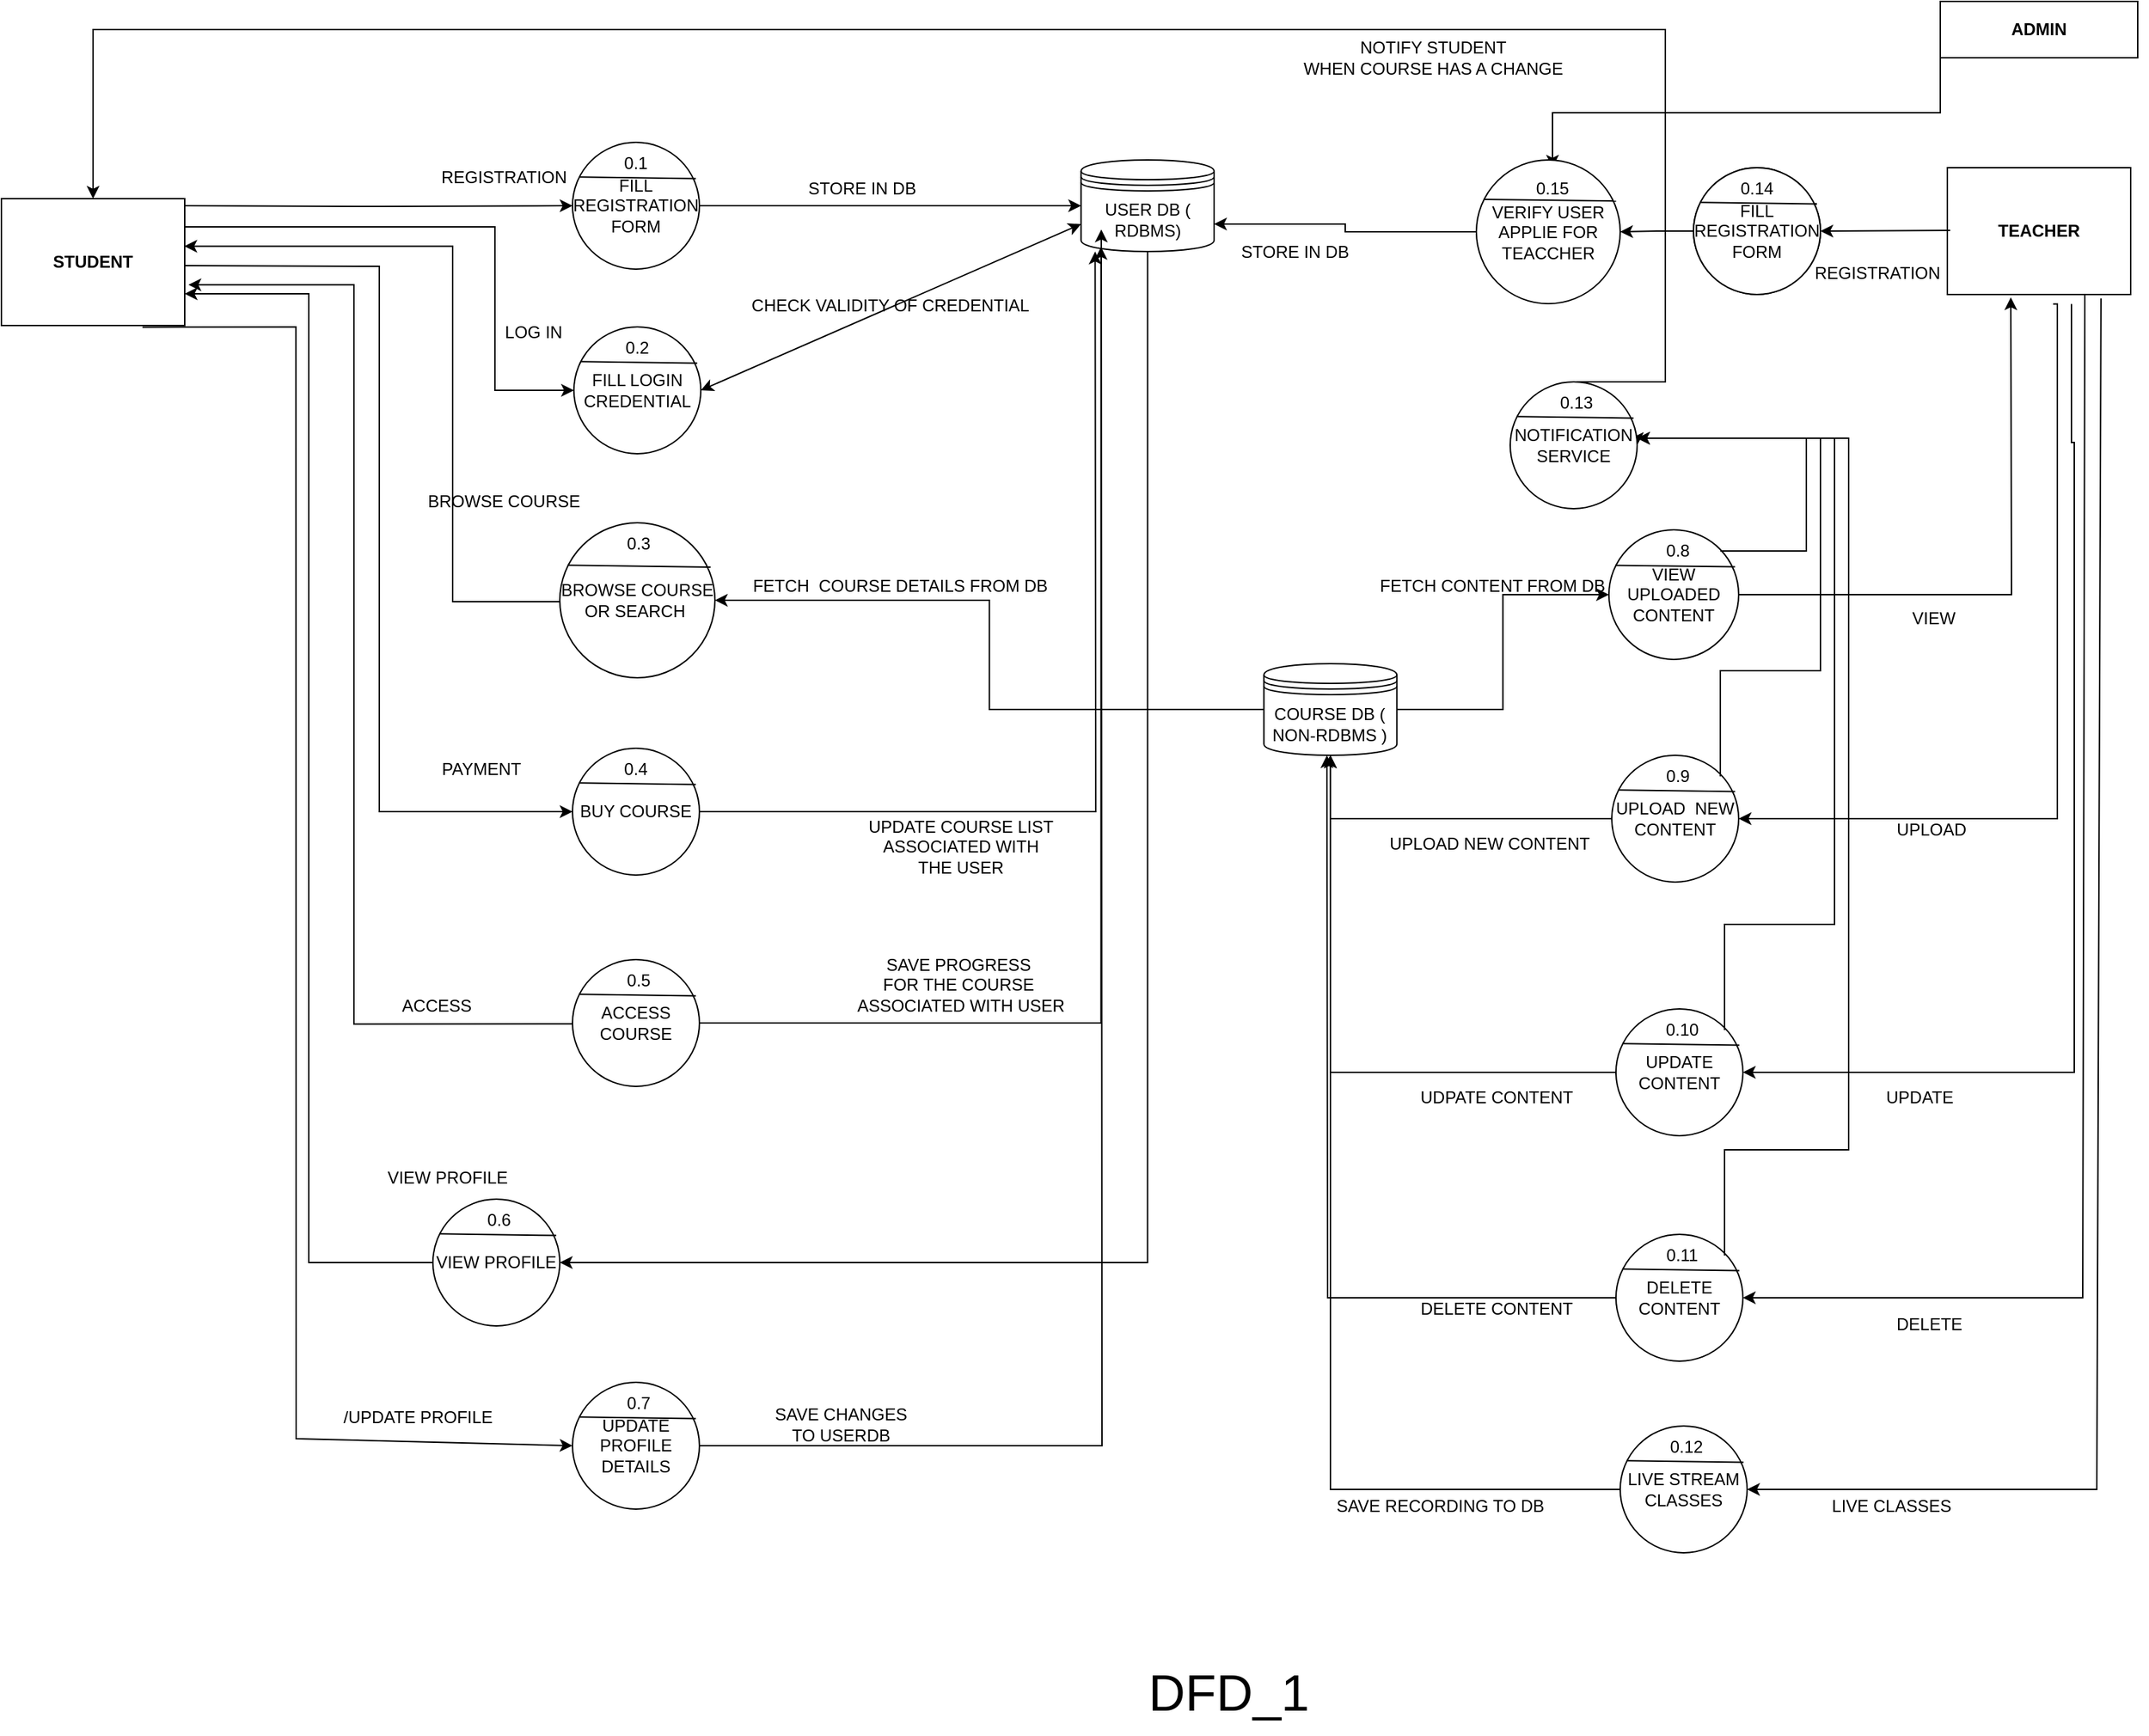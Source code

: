 <mxfile version="22.0.8" type="device">
  <diagram name="Page-1" id="kX2ij5QodVAJBufudZ0M">
    <mxGraphModel dx="2863" dy="637" grid="1" gridSize="10" guides="1" tooltips="1" connect="1" arrows="1" fold="1" page="1" pageScale="1" pageWidth="850" pageHeight="1100" math="0" shadow="0">
      <root>
        <mxCell id="0" />
        <mxCell id="1" parent="0" />
        <mxCell id="DTLKnMH4hchgX7WC-vSb-1" value="FILL REGISTRATION FORM" style="ellipse;whiteSpace=wrap;html=1;aspect=fixed;" parent="1" vertex="1">
          <mxGeometry x="450" y="158" width="90" height="90" as="geometry" />
        </mxCell>
        <mxCell id="DTLKnMH4hchgX7WC-vSb-2" value="" style="endArrow=none;html=1;rounded=0;exitX=0.051;exitY=0.274;exitDx=0;exitDy=0;exitPerimeter=0;entryX=0.972;entryY=0.286;entryDx=0;entryDy=0;entryPerimeter=0;" parent="1" source="DTLKnMH4hchgX7WC-vSb-1" target="DTLKnMH4hchgX7WC-vSb-1" edge="1">
          <mxGeometry width="50" height="50" relative="1" as="geometry">
            <mxPoint x="455" y="188" as="sourcePoint" />
            <mxPoint x="535" y="188" as="targetPoint" />
          </mxGeometry>
        </mxCell>
        <mxCell id="DTLKnMH4hchgX7WC-vSb-3" value="0.14" style="text;html=1;strokeColor=none;fillColor=none;align=center;verticalAlign=middle;whiteSpace=wrap;rounded=0;" parent="1" vertex="1">
          <mxGeometry x="465" y="158" width="60" height="30" as="geometry" />
        </mxCell>
        <mxCell id="DTLKnMH4hchgX7WC-vSb-49" style="edgeStyle=orthogonalEdgeStyle;rounded=0;orthogonalLoop=1;jettySize=auto;html=1;exitX=1;exitY=0.5;exitDx=0;exitDy=0;entryX=0;entryY=0.5;entryDx=0;entryDy=0;" parent="1" source="DTLKnMH4hchgX7WC-vSb-50" target="DTLKnMH4hchgX7WC-vSb-68" edge="1">
          <mxGeometry relative="1" as="geometry">
            <mxPoint x="-180" y="185.385" as="targetPoint" />
          </mxGeometry>
        </mxCell>
        <mxCell id="DTLKnMH4hchgX7WC-vSb-50" value="FILL REGISTRATION FORM" style="ellipse;whiteSpace=wrap;html=1;aspect=fixed;" parent="1" vertex="1">
          <mxGeometry x="-345" y="140" width="90" height="90" as="geometry" />
        </mxCell>
        <mxCell id="DTLKnMH4hchgX7WC-vSb-51" value="" style="endArrow=none;html=1;rounded=0;exitX=0.051;exitY=0.274;exitDx=0;exitDy=0;exitPerimeter=0;entryX=0.972;entryY=0.286;entryDx=0;entryDy=0;entryPerimeter=0;" parent="1" source="DTLKnMH4hchgX7WC-vSb-50" target="DTLKnMH4hchgX7WC-vSb-50" edge="1">
          <mxGeometry width="50" height="50" relative="1" as="geometry">
            <mxPoint x="-340" y="170" as="sourcePoint" />
            <mxPoint x="-260" y="170" as="targetPoint" />
          </mxGeometry>
        </mxCell>
        <mxCell id="DTLKnMH4hchgX7WC-vSb-52" value="0.1" style="text;html=1;strokeColor=none;fillColor=none;align=center;verticalAlign=middle;whiteSpace=wrap;rounded=0;" parent="1" vertex="1">
          <mxGeometry x="-330" y="140" width="60" height="30" as="geometry" />
        </mxCell>
        <mxCell id="DTLKnMH4hchgX7WC-vSb-53" value="FILL LOGIN CREDENTIAL" style="ellipse;whiteSpace=wrap;html=1;aspect=fixed;" parent="1" vertex="1">
          <mxGeometry x="-344" y="271" width="90" height="90" as="geometry" />
        </mxCell>
        <mxCell id="DTLKnMH4hchgX7WC-vSb-54" value="" style="endArrow=none;html=1;rounded=0;exitX=0.051;exitY=0.274;exitDx=0;exitDy=0;exitPerimeter=0;entryX=0.972;entryY=0.286;entryDx=0;entryDy=0;entryPerimeter=0;" parent="1" source="DTLKnMH4hchgX7WC-vSb-53" target="DTLKnMH4hchgX7WC-vSb-53" edge="1">
          <mxGeometry width="50" height="50" relative="1" as="geometry">
            <mxPoint x="-339" y="301" as="sourcePoint" />
            <mxPoint x="-259" y="301" as="targetPoint" />
          </mxGeometry>
        </mxCell>
        <mxCell id="DTLKnMH4hchgX7WC-vSb-55" value="0.2" style="text;html=1;strokeColor=none;fillColor=none;align=center;verticalAlign=middle;whiteSpace=wrap;rounded=0;" parent="1" vertex="1">
          <mxGeometry x="-329" y="271" width="60" height="30" as="geometry" />
        </mxCell>
        <mxCell id="DTLKnMH4hchgX7WC-vSb-56" style="edgeStyle=orthogonalEdgeStyle;rounded=0;orthogonalLoop=1;jettySize=auto;html=1;exitX=0;exitY=0.5;exitDx=0;exitDy=0;entryX=0.998;entryY=0.669;entryDx=0;entryDy=0;entryPerimeter=0;" parent="1" edge="1">
          <mxGeometry relative="1" as="geometry">
            <mxPoint x="-620.26" y="213.73" as="targetPoint" />
            <mxPoint x="-274.0" y="465" as="sourcePoint" />
            <Array as="points">
              <mxPoint x="-430" y="466" />
              <mxPoint x="-430" y="214" />
            </Array>
          </mxGeometry>
        </mxCell>
        <mxCell id="DTLKnMH4hchgX7WC-vSb-57" value="BROWSE COURSE OR SEARCH&amp;nbsp;" style="ellipse;whiteSpace=wrap;html=1;aspect=fixed;" parent="1" vertex="1">
          <mxGeometry x="-354" y="410" width="110" height="110" as="geometry" />
        </mxCell>
        <mxCell id="DTLKnMH4hchgX7WC-vSb-58" value="" style="endArrow=none;html=1;rounded=0;exitX=0.051;exitY=0.274;exitDx=0;exitDy=0;exitPerimeter=0;entryX=0.972;entryY=0.286;entryDx=0;entryDy=0;entryPerimeter=0;" parent="1" source="DTLKnMH4hchgX7WC-vSb-57" target="DTLKnMH4hchgX7WC-vSb-57" edge="1">
          <mxGeometry width="50" height="50" relative="1" as="geometry">
            <mxPoint x="-339" y="440" as="sourcePoint" />
            <mxPoint x="-259" y="440" as="targetPoint" />
          </mxGeometry>
        </mxCell>
        <mxCell id="DTLKnMH4hchgX7WC-vSb-59" value="0.3" style="text;html=1;strokeColor=none;fillColor=none;align=center;verticalAlign=middle;whiteSpace=wrap;rounded=0;" parent="1" vertex="1">
          <mxGeometry x="-328" y="410" width="60" height="30" as="geometry" />
        </mxCell>
        <mxCell id="DTLKnMH4hchgX7WC-vSb-60" value="BUY COURSE" style="ellipse;whiteSpace=wrap;html=1;aspect=fixed;" parent="1" vertex="1">
          <mxGeometry x="-345" y="570" width="90" height="90" as="geometry" />
        </mxCell>
        <mxCell id="DTLKnMH4hchgX7WC-vSb-61" value="" style="endArrow=none;html=1;rounded=0;exitX=0.051;exitY=0.274;exitDx=0;exitDy=0;exitPerimeter=0;entryX=0.972;entryY=0.286;entryDx=0;entryDy=0;entryPerimeter=0;" parent="1" source="DTLKnMH4hchgX7WC-vSb-60" target="DTLKnMH4hchgX7WC-vSb-60" edge="1">
          <mxGeometry width="50" height="50" relative="1" as="geometry">
            <mxPoint x="-328" y="541" as="sourcePoint" />
            <mxPoint x="-248" y="541" as="targetPoint" />
          </mxGeometry>
        </mxCell>
        <mxCell id="DTLKnMH4hchgX7WC-vSb-62" value="0.4" style="text;html=1;strokeColor=none;fillColor=none;align=center;verticalAlign=middle;whiteSpace=wrap;rounded=0;" parent="1" vertex="1">
          <mxGeometry x="-330" y="570" width="60" height="30" as="geometry" />
        </mxCell>
        <mxCell id="DTLKnMH4hchgX7WC-vSb-63" style="edgeStyle=orthogonalEdgeStyle;rounded=0;orthogonalLoop=1;jettySize=auto;html=1;exitX=1;exitY=0.5;exitDx=0;exitDy=0;entryX=0;entryY=0.5;entryDx=0;entryDy=0;" parent="1" target="DTLKnMH4hchgX7WC-vSb-50" edge="1">
          <mxGeometry relative="1" as="geometry">
            <mxPoint x="-620" y="185" as="sourcePoint" />
          </mxGeometry>
        </mxCell>
        <mxCell id="DTLKnMH4hchgX7WC-vSb-64" style="edgeStyle=orthogonalEdgeStyle;rounded=0;orthogonalLoop=1;jettySize=auto;html=1;exitX=1;exitY=0.75;exitDx=0;exitDy=0;entryX=0;entryY=0.5;entryDx=0;entryDy=0;" parent="1" target="DTLKnMH4hchgX7WC-vSb-53" edge="1">
          <mxGeometry relative="1" as="geometry">
            <mxPoint x="-620" y="227.5" as="sourcePoint" />
            <Array as="points">
              <mxPoint x="-620" y="200" />
              <mxPoint x="-400" y="200" />
              <mxPoint x="-400" y="316" />
            </Array>
          </mxGeometry>
        </mxCell>
        <mxCell id="DTLKnMH4hchgX7WC-vSb-65" style="edgeStyle=orthogonalEdgeStyle;rounded=0;orthogonalLoop=1;jettySize=auto;html=1;exitX=1;exitY=0.75;exitDx=0;exitDy=0;entryX=0;entryY=0.5;entryDx=0;entryDy=0;" parent="1" target="DTLKnMH4hchgX7WC-vSb-60" edge="1">
          <mxGeometry relative="1" as="geometry">
            <mxPoint x="-500" y="631" as="targetPoint" />
            <mxPoint x="-620" y="227.5" as="sourcePoint" />
          </mxGeometry>
        </mxCell>
        <mxCell id="DTLKnMH4hchgX7WC-vSb-66" style="edgeStyle=orthogonalEdgeStyle;rounded=0;orthogonalLoop=1;jettySize=auto;html=1;exitX=1;exitY=1;exitDx=0;exitDy=0;" parent="1" edge="1">
          <mxGeometry relative="1" as="geometry">
            <mxPoint x="-620" y="270.333" as="targetPoint" />
            <mxPoint x="-620" y="270" as="sourcePoint" />
          </mxGeometry>
        </mxCell>
        <mxCell id="DTLKnMH4hchgX7WC-vSb-67" style="edgeStyle=orthogonalEdgeStyle;rounded=0;orthogonalLoop=1;jettySize=auto;html=1;exitX=0.5;exitY=1;exitDx=0;exitDy=0;entryX=1;entryY=0.5;entryDx=0;entryDy=0;" parent="1" source="DTLKnMH4hchgX7WC-vSb-68" target="DTLKnMH4hchgX7WC-vSb-90" edge="1">
          <mxGeometry relative="1" as="geometry" />
        </mxCell>
        <mxCell id="DTLKnMH4hchgX7WC-vSb-68" value="USER DB ( RDBMS)" style="shape=datastore;whiteSpace=wrap;html=1;" parent="1" vertex="1">
          <mxGeometry x="15.66" y="152.5" width="94.34" height="65" as="geometry" />
        </mxCell>
        <mxCell id="DTLKnMH4hchgX7WC-vSb-69" value="STORE IN DB" style="text;html=1;align=center;verticalAlign=middle;resizable=0;points=[];autosize=1;strokeColor=none;fillColor=none;" parent="1" vertex="1">
          <mxGeometry x="-190" y="158" width="100" height="30" as="geometry" />
        </mxCell>
        <mxCell id="DTLKnMH4hchgX7WC-vSb-70" value="" style="endArrow=classic;startArrow=classic;html=1;rounded=0;entryX=0;entryY=0.7;entryDx=0;entryDy=0;exitX=1;exitY=0.5;exitDx=0;exitDy=0;" parent="1" source="DTLKnMH4hchgX7WC-vSb-53" target="DTLKnMH4hchgX7WC-vSb-68" edge="1">
          <mxGeometry width="50" height="50" relative="1" as="geometry">
            <mxPoint x="-250" y="320" as="sourcePoint" />
            <mxPoint x="-200" y="270" as="targetPoint" />
          </mxGeometry>
        </mxCell>
        <mxCell id="DTLKnMH4hchgX7WC-vSb-71" value="CHECK VALIDITY OF CREDENTIAL" style="text;html=1;align=center;verticalAlign=middle;resizable=0;points=[];autosize=1;strokeColor=none;fillColor=none;" parent="1" vertex="1">
          <mxGeometry x="-230" y="241" width="220" height="30" as="geometry" />
        </mxCell>
        <mxCell id="DTLKnMH4hchgX7WC-vSb-72" value="REGISTRATION" style="text;html=1;align=center;verticalAlign=middle;resizable=0;points=[];autosize=1;strokeColor=none;fillColor=none;" parent="1" vertex="1">
          <mxGeometry x="-449" y="150" width="110" height="30" as="geometry" />
        </mxCell>
        <mxCell id="DTLKnMH4hchgX7WC-vSb-73" value="LOG IN" style="text;html=1;align=center;verticalAlign=middle;resizable=0;points=[];autosize=1;strokeColor=none;fillColor=none;" parent="1" vertex="1">
          <mxGeometry x="-403" y="260" width="60" height="30" as="geometry" />
        </mxCell>
        <mxCell id="DTLKnMH4hchgX7WC-vSb-74" style="edgeStyle=orthogonalEdgeStyle;rounded=0;orthogonalLoop=1;jettySize=auto;html=1;exitX=0;exitY=0.5;exitDx=0;exitDy=0;entryX=1;entryY=0.5;entryDx=0;entryDy=0;" parent="1" source="DTLKnMH4hchgX7WC-vSb-76" target="DTLKnMH4hchgX7WC-vSb-57" edge="1">
          <mxGeometry relative="1" as="geometry" />
        </mxCell>
        <mxCell id="DTLKnMH4hchgX7WC-vSb-75" style="edgeStyle=orthogonalEdgeStyle;rounded=0;orthogonalLoop=1;jettySize=auto;html=1;exitX=1;exitY=0.5;exitDx=0;exitDy=0;entryX=0;entryY=0.5;entryDx=0;entryDy=0;" parent="1" source="DTLKnMH4hchgX7WC-vSb-76" target="DTLKnMH4hchgX7WC-vSb-106" edge="1">
          <mxGeometry relative="1" as="geometry" />
        </mxCell>
        <mxCell id="DTLKnMH4hchgX7WC-vSb-76" value="COURSE DB ( NON-RDBMS )" style="shape=datastore;whiteSpace=wrap;html=1;" parent="1" vertex="1">
          <mxGeometry x="145.3" y="510" width="94.34" height="65" as="geometry" />
        </mxCell>
        <mxCell id="DTLKnMH4hchgX7WC-vSb-77" value="FETCH&amp;nbsp; COURSE DETAILS FROM DB" style="text;html=1;align=center;verticalAlign=middle;resizable=0;points=[];autosize=1;strokeColor=none;fillColor=none;" parent="1" vertex="1">
          <mxGeometry x="-228" y="440" width="230" height="30" as="geometry" />
        </mxCell>
        <mxCell id="DTLKnMH4hchgX7WC-vSb-78" value="BROWSE COURSE" style="text;html=1;align=center;verticalAlign=middle;resizable=0;points=[];autosize=1;strokeColor=none;fillColor=none;" parent="1" vertex="1">
          <mxGeometry x="-459" y="380" width="130" height="30" as="geometry" />
        </mxCell>
        <mxCell id="DTLKnMH4hchgX7WC-vSb-79" value="PAYMENT" style="text;html=1;align=center;verticalAlign=middle;resizable=0;points=[];autosize=1;strokeColor=none;fillColor=none;" parent="1" vertex="1">
          <mxGeometry x="-450" y="570" width="80" height="30" as="geometry" />
        </mxCell>
        <mxCell id="DTLKnMH4hchgX7WC-vSb-80" style="edgeStyle=orthogonalEdgeStyle;rounded=0;orthogonalLoop=1;jettySize=auto;html=1;exitX=1;exitY=0.5;exitDx=0;exitDy=0;entryX=0.15;entryY=0.95;entryDx=0;entryDy=0;entryPerimeter=0;" parent="1" source="DTLKnMH4hchgX7WC-vSb-60" edge="1">
          <mxGeometry relative="1" as="geometry">
            <mxPoint x="-264.17" y="678.25" as="sourcePoint" />
            <mxPoint x="25.641" y="217.5" as="targetPoint" />
          </mxGeometry>
        </mxCell>
        <mxCell id="DTLKnMH4hchgX7WC-vSb-81" value="UPDATE COURSE LIST &lt;br&gt;ASSOCIATED WITH &lt;br&gt;THE USER" style="text;html=1;align=center;verticalAlign=middle;resizable=0;points=[];autosize=1;strokeColor=none;fillColor=none;" parent="1" vertex="1">
          <mxGeometry x="-145" y="610" width="150" height="60" as="geometry" />
        </mxCell>
        <mxCell id="DTLKnMH4hchgX7WC-vSb-82" style="edgeStyle=orthogonalEdgeStyle;rounded=0;orthogonalLoop=1;jettySize=auto;html=1;exitX=0;exitY=0.5;exitDx=0;exitDy=0;entryX=0.998;entryY=0.826;entryDx=0;entryDy=0;entryPerimeter=0;" parent="1" edge="1">
          <mxGeometry relative="1" as="geometry">
            <mxPoint x="-617.33" y="241.09" as="targetPoint" />
            <mxPoint x="-342.07" y="765.67" as="sourcePoint" />
            <Array as="points">
              <mxPoint x="-500" y="766" />
              <mxPoint x="-500" y="241" />
            </Array>
          </mxGeometry>
        </mxCell>
        <mxCell id="DTLKnMH4hchgX7WC-vSb-83" value="ACCESS COURSE" style="ellipse;whiteSpace=wrap;html=1;aspect=fixed;" parent="1" vertex="1">
          <mxGeometry x="-345" y="720" width="90" height="90" as="geometry" />
        </mxCell>
        <mxCell id="DTLKnMH4hchgX7WC-vSb-84" value="" style="endArrow=none;html=1;rounded=0;exitX=0.051;exitY=0.274;exitDx=0;exitDy=0;exitPerimeter=0;entryX=0.972;entryY=0.286;entryDx=0;entryDy=0;entryPerimeter=0;" parent="1" source="DTLKnMH4hchgX7WC-vSb-83" target="DTLKnMH4hchgX7WC-vSb-83" edge="1">
          <mxGeometry width="50" height="50" relative="1" as="geometry">
            <mxPoint x="-328" y="691" as="sourcePoint" />
            <mxPoint x="-248" y="691" as="targetPoint" />
          </mxGeometry>
        </mxCell>
        <mxCell id="DTLKnMH4hchgX7WC-vSb-85" value="0.5" style="text;html=1;strokeColor=none;fillColor=none;align=center;verticalAlign=middle;whiteSpace=wrap;rounded=0;" parent="1" vertex="1">
          <mxGeometry x="-328" y="720" width="60" height="30" as="geometry" />
        </mxCell>
        <mxCell id="DTLKnMH4hchgX7WC-vSb-86" value="ACCESS&amp;nbsp;" style="text;html=1;align=center;verticalAlign=middle;resizable=0;points=[];autosize=1;strokeColor=none;fillColor=none;" parent="1" vertex="1">
          <mxGeometry x="-480" y="738" width="80" height="30" as="geometry" />
        </mxCell>
        <mxCell id="DTLKnMH4hchgX7WC-vSb-87" style="edgeStyle=orthogonalEdgeStyle;rounded=0;orthogonalLoop=1;jettySize=auto;html=1;exitX=1;exitY=0.5;exitDx=0;exitDy=0;entryX=0.15;entryY=0.95;entryDx=0;entryDy=0;entryPerimeter=0;" parent="1" source="DTLKnMH4hchgX7WC-vSb-83" target="DTLKnMH4hchgX7WC-vSb-68" edge="1">
          <mxGeometry relative="1" as="geometry" />
        </mxCell>
        <mxCell id="DTLKnMH4hchgX7WC-vSb-88" value="SAVE PROGRESS&amp;nbsp;&lt;br&gt;FOR THE COURSE&amp;nbsp;&lt;br&gt;ASSOCIATED WITH USER" style="text;html=1;align=center;verticalAlign=middle;resizable=0;points=[];autosize=1;strokeColor=none;fillColor=none;" parent="1" vertex="1">
          <mxGeometry x="-155" y="708" width="170" height="60" as="geometry" />
        </mxCell>
        <mxCell id="DTLKnMH4hchgX7WC-vSb-89" style="edgeStyle=orthogonalEdgeStyle;rounded=0;orthogonalLoop=1;jettySize=auto;html=1;exitX=0;exitY=0.5;exitDx=0;exitDy=0;entryX=1;entryY=0.75;entryDx=0;entryDy=0;" parent="1" source="DTLKnMH4hchgX7WC-vSb-90" target="DTLKnMH4hchgX7WC-vSb-99" edge="1">
          <mxGeometry relative="1" as="geometry" />
        </mxCell>
        <mxCell id="DTLKnMH4hchgX7WC-vSb-90" value="VIEW PROFILE" style="ellipse;whiteSpace=wrap;html=1;aspect=fixed;" parent="1" vertex="1">
          <mxGeometry x="-444" y="890" width="90" height="90" as="geometry" />
        </mxCell>
        <mxCell id="DTLKnMH4hchgX7WC-vSb-91" value="" style="endArrow=none;html=1;rounded=0;exitX=0.051;exitY=0.274;exitDx=0;exitDy=0;exitPerimeter=0;entryX=0.972;entryY=0.286;entryDx=0;entryDy=0;entryPerimeter=0;" parent="1" source="DTLKnMH4hchgX7WC-vSb-90" target="DTLKnMH4hchgX7WC-vSb-90" edge="1">
          <mxGeometry width="50" height="50" relative="1" as="geometry">
            <mxPoint x="-427" y="861" as="sourcePoint" />
            <mxPoint x="-347" y="861" as="targetPoint" />
          </mxGeometry>
        </mxCell>
        <mxCell id="DTLKnMH4hchgX7WC-vSb-92" value="0.6" style="text;html=1;strokeColor=none;fillColor=none;align=center;verticalAlign=middle;whiteSpace=wrap;rounded=0;" parent="1" vertex="1">
          <mxGeometry x="-427" y="890" width="60" height="30" as="geometry" />
        </mxCell>
        <mxCell id="DTLKnMH4hchgX7WC-vSb-93" style="edgeStyle=orthogonalEdgeStyle;rounded=0;orthogonalLoop=1;jettySize=auto;html=1;exitX=1;exitY=0.5;exitDx=0;exitDy=0;" parent="1" source="DTLKnMH4hchgX7WC-vSb-94" edge="1">
          <mxGeometry relative="1" as="geometry">
            <mxPoint x="30" y="201.919" as="targetPoint" />
          </mxGeometry>
        </mxCell>
        <mxCell id="DTLKnMH4hchgX7WC-vSb-94" value="UPDATE PROFILE DETAILS" style="ellipse;whiteSpace=wrap;html=1;aspect=fixed;" parent="1" vertex="1">
          <mxGeometry x="-345" y="1020" width="90" height="90" as="geometry" />
        </mxCell>
        <mxCell id="DTLKnMH4hchgX7WC-vSb-95" value="" style="endArrow=none;html=1;rounded=0;exitX=0.051;exitY=0.274;exitDx=0;exitDy=0;exitPerimeter=0;entryX=0.972;entryY=0.286;entryDx=0;entryDy=0;entryPerimeter=0;" parent="1" source="DTLKnMH4hchgX7WC-vSb-94" target="DTLKnMH4hchgX7WC-vSb-94" edge="1">
          <mxGeometry width="50" height="50" relative="1" as="geometry">
            <mxPoint x="-328" y="991" as="sourcePoint" />
            <mxPoint x="-248" y="991" as="targetPoint" />
          </mxGeometry>
        </mxCell>
        <mxCell id="DTLKnMH4hchgX7WC-vSb-96" value="0.7" style="text;html=1;strokeColor=none;fillColor=none;align=center;verticalAlign=middle;whiteSpace=wrap;rounded=0;" parent="1" vertex="1">
          <mxGeometry x="-328" y="1020" width="60" height="30" as="geometry" />
        </mxCell>
        <mxCell id="DTLKnMH4hchgX7WC-vSb-97" value="" style="endArrow=classic;html=1;rounded=0;exitX=1.009;exitY=0.907;exitDx=0;exitDy=0;exitPerimeter=0;entryX=0;entryY=0.5;entryDx=0;entryDy=0;" parent="1" target="DTLKnMH4hchgX7WC-vSb-94" edge="1">
          <mxGeometry width="50" height="50" relative="1" as="geometry">
            <mxPoint x="-650.0" y="271.19" as="sourcePoint" />
            <mxPoint x="-541" y="1070" as="targetPoint" />
            <Array as="points">
              <mxPoint x="-541.17" y="271" />
              <mxPoint x="-541" y="1060" />
            </Array>
          </mxGeometry>
        </mxCell>
        <mxCell id="DTLKnMH4hchgX7WC-vSb-98" value="SAVE CHANGES&lt;br&gt;TO USERDB" style="text;html=1;align=center;verticalAlign=middle;resizable=0;points=[];autosize=1;strokeColor=none;fillColor=none;" parent="1" vertex="1">
          <mxGeometry x="-215" y="1030" width="120" height="40" as="geometry" />
        </mxCell>
        <mxCell id="DTLKnMH4hchgX7WC-vSb-99" value="&lt;b&gt;STUDENT&lt;/b&gt;" style="rounded=0;whiteSpace=wrap;html=1;" parent="1" vertex="1">
          <mxGeometry x="-750" y="180" width="130" height="90" as="geometry" />
        </mxCell>
        <mxCell id="DTLKnMH4hchgX7WC-vSb-100" value="VIEW PROFILE" style="text;html=1;align=center;verticalAlign=middle;resizable=0;points=[];autosize=1;strokeColor=none;fillColor=none;" parent="1" vertex="1">
          <mxGeometry x="-489" y="860" width="110" height="30" as="geometry" />
        </mxCell>
        <mxCell id="DTLKnMH4hchgX7WC-vSb-101" value="/UPDATE PROFILE" style="text;html=1;align=center;verticalAlign=middle;resizable=0;points=[];autosize=1;strokeColor=none;fillColor=none;" parent="1" vertex="1">
          <mxGeometry x="-520" y="1030" width="130" height="30" as="geometry" />
        </mxCell>
        <mxCell id="DTLKnMH4hchgX7WC-vSb-102" style="edgeStyle=orthogonalEdgeStyle;rounded=0;orthogonalLoop=1;jettySize=auto;html=1;exitX=0.577;exitY=1.075;exitDx=0;exitDy=0;entryX=1;entryY=0.5;entryDx=0;entryDy=0;exitPerimeter=0;" parent="1" source="DTLKnMH4hchgX7WC-vSb-104" target="DTLKnMH4hchgX7WC-vSb-111" edge="1">
          <mxGeometry relative="1" as="geometry">
            <mxPoint x="707.5" y="353" as="sourcePoint" />
            <Array as="points">
              <mxPoint x="708" y="255" />
              <mxPoint x="708" y="620" />
            </Array>
          </mxGeometry>
        </mxCell>
        <mxCell id="DTLKnMH4hchgX7WC-vSb-103" style="edgeStyle=orthogonalEdgeStyle;rounded=0;orthogonalLoop=1;jettySize=auto;html=1;entryX=1;entryY=0.5;entryDx=0;entryDy=0;exitX=0.677;exitY=1.075;exitDx=0;exitDy=0;exitPerimeter=0;" parent="1" source="DTLKnMH4hchgX7WC-vSb-104" target="DTLKnMH4hchgX7WC-vSb-116" edge="1">
          <mxGeometry relative="1" as="geometry">
            <mxPoint x="720" y="353" as="sourcePoint" />
            <Array as="points">
              <mxPoint x="718" y="353" />
              <mxPoint x="720" y="353" />
              <mxPoint x="720" y="800" />
            </Array>
          </mxGeometry>
        </mxCell>
        <mxCell id="DTLKnMH4hchgX7WC-vSb-104" value="&lt;b&gt;TEACHER&lt;/b&gt;" style="rounded=0;whiteSpace=wrap;html=1;" parent="1" vertex="1">
          <mxGeometry x="630" y="158" width="130" height="90" as="geometry" />
        </mxCell>
        <mxCell id="DTLKnMH4hchgX7WC-vSb-105" style="edgeStyle=orthogonalEdgeStyle;rounded=0;orthogonalLoop=1;jettySize=auto;html=1;exitX=1;exitY=0.5;exitDx=0;exitDy=0;" parent="1" source="DTLKnMH4hchgX7WC-vSb-106" edge="1">
          <mxGeometry relative="1" as="geometry">
            <mxPoint x="675" y="250" as="targetPoint" />
          </mxGeometry>
        </mxCell>
        <mxCell id="DTLKnMH4hchgX7WC-vSb-106" value="VIEW UPLOADED CONTENT" style="ellipse;whiteSpace=wrap;html=1;aspect=fixed;" parent="1" vertex="1">
          <mxGeometry x="390" y="415" width="92" height="92" as="geometry" />
        </mxCell>
        <mxCell id="DTLKnMH4hchgX7WC-vSb-107" value="" style="endArrow=none;html=1;rounded=0;exitX=0.051;exitY=0.274;exitDx=0;exitDy=0;exitPerimeter=0;entryX=0.972;entryY=0.286;entryDx=0;entryDy=0;entryPerimeter=0;" parent="1" source="DTLKnMH4hchgX7WC-vSb-106" target="DTLKnMH4hchgX7WC-vSb-106" edge="1">
          <mxGeometry width="50" height="50" relative="1" as="geometry">
            <mxPoint x="409" y="386" as="sourcePoint" />
            <mxPoint x="489" y="386" as="targetPoint" />
          </mxGeometry>
        </mxCell>
        <mxCell id="DTLKnMH4hchgX7WC-vSb-108" style="edgeStyle=orthogonalEdgeStyle;rounded=0;orthogonalLoop=1;jettySize=auto;html=1;exitX=1;exitY=0.5;exitDx=0;exitDy=0;entryX=1;entryY=0.5;entryDx=0;entryDy=0;" parent="1" source="DTLKnMH4hchgX7WC-vSb-109" target="DTLKnMH4hchgX7WC-vSb-143" edge="1">
          <mxGeometry relative="1" as="geometry">
            <mxPoint x="540" y="250" as="targetPoint" />
            <Array as="points">
              <mxPoint x="530" y="430" />
              <mxPoint x="530" y="350" />
              <mxPoint x="410" y="350" />
            </Array>
          </mxGeometry>
        </mxCell>
        <mxCell id="DTLKnMH4hchgX7WC-vSb-109" value="0.8" style="text;html=1;strokeColor=none;fillColor=none;align=center;verticalAlign=middle;whiteSpace=wrap;rounded=0;" parent="1" vertex="1">
          <mxGeometry x="409" y="415" width="60" height="30" as="geometry" />
        </mxCell>
        <mxCell id="DTLKnMH4hchgX7WC-vSb-110" style="edgeStyle=orthogonalEdgeStyle;rounded=0;orthogonalLoop=1;jettySize=auto;html=1;exitX=0;exitY=0.5;exitDx=0;exitDy=0;entryX=0.5;entryY=1;entryDx=0;entryDy=0;" parent="1" source="DTLKnMH4hchgX7WC-vSb-111" target="DTLKnMH4hchgX7WC-vSb-76" edge="1">
          <mxGeometry relative="1" as="geometry" />
        </mxCell>
        <mxCell id="DTLKnMH4hchgX7WC-vSb-111" value="UPLOAD&amp;nbsp; NEW CONTENT" style="ellipse;whiteSpace=wrap;html=1;aspect=fixed;" parent="1" vertex="1">
          <mxGeometry x="392" y="575" width="90" height="90" as="geometry" />
        </mxCell>
        <mxCell id="DTLKnMH4hchgX7WC-vSb-112" value="" style="endArrow=none;html=1;rounded=0;exitX=0.051;exitY=0.274;exitDx=0;exitDy=0;exitPerimeter=0;entryX=0.972;entryY=0.286;entryDx=0;entryDy=0;entryPerimeter=0;" parent="1" source="DTLKnMH4hchgX7WC-vSb-111" target="DTLKnMH4hchgX7WC-vSb-111" edge="1">
          <mxGeometry width="50" height="50" relative="1" as="geometry">
            <mxPoint x="409" y="546" as="sourcePoint" />
            <mxPoint x="489" y="546" as="targetPoint" />
          </mxGeometry>
        </mxCell>
        <mxCell id="DTLKnMH4hchgX7WC-vSb-113" style="edgeStyle=orthogonalEdgeStyle;rounded=0;orthogonalLoop=1;jettySize=auto;html=1;exitX=1;exitY=0.5;exitDx=0;exitDy=0;entryX=1;entryY=0.5;entryDx=0;entryDy=0;" parent="1" source="DTLKnMH4hchgX7WC-vSb-114" target="DTLKnMH4hchgX7WC-vSb-143" edge="1">
          <mxGeometry relative="1" as="geometry">
            <mxPoint x="541.829" y="278.171" as="targetPoint" />
            <Array as="points">
              <mxPoint x="469" y="515" />
              <mxPoint x="540" y="515" />
              <mxPoint x="540" y="350" />
              <mxPoint x="410" y="350" />
            </Array>
          </mxGeometry>
        </mxCell>
        <mxCell id="DTLKnMH4hchgX7WC-vSb-114" value="0.9" style="text;html=1;strokeColor=none;fillColor=none;align=center;verticalAlign=middle;whiteSpace=wrap;rounded=0;" parent="1" vertex="1">
          <mxGeometry x="409" y="575" width="60" height="30" as="geometry" />
        </mxCell>
        <mxCell id="DTLKnMH4hchgX7WC-vSb-115" style="edgeStyle=orthogonalEdgeStyle;rounded=0;orthogonalLoop=1;jettySize=auto;html=1;exitX=0;exitY=0.5;exitDx=0;exitDy=0;entryX=0.5;entryY=1;entryDx=0;entryDy=0;" parent="1" source="DTLKnMH4hchgX7WC-vSb-116" target="DTLKnMH4hchgX7WC-vSb-76" edge="1">
          <mxGeometry relative="1" as="geometry" />
        </mxCell>
        <mxCell id="DTLKnMH4hchgX7WC-vSb-116" value="UPDATE CONTENT" style="ellipse;whiteSpace=wrap;html=1;aspect=fixed;" parent="1" vertex="1">
          <mxGeometry x="395" y="755" width="90" height="90" as="geometry" />
        </mxCell>
        <mxCell id="DTLKnMH4hchgX7WC-vSb-117" value="" style="endArrow=none;html=1;rounded=0;exitX=0.051;exitY=0.274;exitDx=0;exitDy=0;exitPerimeter=0;entryX=0.972;entryY=0.286;entryDx=0;entryDy=0;entryPerimeter=0;" parent="1" source="DTLKnMH4hchgX7WC-vSb-116" target="DTLKnMH4hchgX7WC-vSb-116" edge="1">
          <mxGeometry width="50" height="50" relative="1" as="geometry">
            <mxPoint x="412" y="726" as="sourcePoint" />
            <mxPoint x="492" y="726" as="targetPoint" />
          </mxGeometry>
        </mxCell>
        <mxCell id="DTLKnMH4hchgX7WC-vSb-118" style="edgeStyle=orthogonalEdgeStyle;rounded=0;orthogonalLoop=1;jettySize=auto;html=1;exitX=1;exitY=0.5;exitDx=0;exitDy=0;" parent="1" source="DTLKnMH4hchgX7WC-vSb-119" edge="1">
          <mxGeometry relative="1" as="geometry">
            <mxPoint x="410" y="350" as="targetPoint" />
            <Array as="points">
              <mxPoint x="472" y="695" />
              <mxPoint x="550" y="695" />
              <mxPoint x="550" y="350" />
            </Array>
          </mxGeometry>
        </mxCell>
        <mxCell id="DTLKnMH4hchgX7WC-vSb-119" value="0.10" style="text;html=1;strokeColor=none;fillColor=none;align=center;verticalAlign=middle;whiteSpace=wrap;rounded=0;" parent="1" vertex="1">
          <mxGeometry x="412" y="755" width="60" height="30" as="geometry" />
        </mxCell>
        <mxCell id="DTLKnMH4hchgX7WC-vSb-120" style="edgeStyle=orthogonalEdgeStyle;rounded=0;orthogonalLoop=1;jettySize=auto;html=1;exitX=0;exitY=0.5;exitDx=0;exitDy=0;" parent="1" source="DTLKnMH4hchgX7WC-vSb-121" edge="1">
          <mxGeometry relative="1" as="geometry">
            <mxPoint x="190" y="575" as="targetPoint" />
          </mxGeometry>
        </mxCell>
        <mxCell id="DTLKnMH4hchgX7WC-vSb-121" value="DELETE CONTENT" style="ellipse;whiteSpace=wrap;html=1;aspect=fixed;" parent="1" vertex="1">
          <mxGeometry x="395" y="915" width="90" height="90" as="geometry" />
        </mxCell>
        <mxCell id="DTLKnMH4hchgX7WC-vSb-122" value="" style="endArrow=none;html=1;rounded=0;exitX=0.051;exitY=0.274;exitDx=0;exitDy=0;exitPerimeter=0;entryX=0.972;entryY=0.286;entryDx=0;entryDy=0;entryPerimeter=0;" parent="1" source="DTLKnMH4hchgX7WC-vSb-121" target="DTLKnMH4hchgX7WC-vSb-121" edge="1">
          <mxGeometry width="50" height="50" relative="1" as="geometry">
            <mxPoint x="412" y="886" as="sourcePoint" />
            <mxPoint x="492" y="886" as="targetPoint" />
          </mxGeometry>
        </mxCell>
        <mxCell id="DTLKnMH4hchgX7WC-vSb-123" style="edgeStyle=orthogonalEdgeStyle;rounded=0;orthogonalLoop=1;jettySize=auto;html=1;exitX=1;exitY=0.5;exitDx=0;exitDy=0;" parent="1" source="DTLKnMH4hchgX7WC-vSb-124" edge="1">
          <mxGeometry relative="1" as="geometry">
            <mxPoint x="410" y="350" as="targetPoint" />
            <Array as="points">
              <mxPoint x="472" y="855" />
              <mxPoint x="560" y="855" />
              <mxPoint x="560" y="350" />
            </Array>
          </mxGeometry>
        </mxCell>
        <mxCell id="DTLKnMH4hchgX7WC-vSb-124" value="0.11" style="text;html=1;strokeColor=none;fillColor=none;align=center;verticalAlign=middle;whiteSpace=wrap;rounded=0;" parent="1" vertex="1">
          <mxGeometry x="412" y="915" width="60" height="30" as="geometry" />
        </mxCell>
        <mxCell id="DTLKnMH4hchgX7WC-vSb-125" value="VIEW" style="text;html=1;align=center;verticalAlign=middle;resizable=0;points=[];autosize=1;strokeColor=none;fillColor=none;" parent="1" vertex="1">
          <mxGeometry x="595" y="463" width="50" height="30" as="geometry" />
        </mxCell>
        <mxCell id="DTLKnMH4hchgX7WC-vSb-126" value="" style="endArrow=classic;html=1;rounded=0;exitX=0.75;exitY=1;exitDx=0;exitDy=0;entryX=1;entryY=0.5;entryDx=0;entryDy=0;" parent="1" source="DTLKnMH4hchgX7WC-vSb-104" target="DTLKnMH4hchgX7WC-vSb-121" edge="1">
          <mxGeometry width="50" height="50" relative="1" as="geometry">
            <mxPoint x="725.83" y="354.71" as="sourcePoint" />
            <mxPoint y="595" as="targetPoint" />
            <Array as="points">
              <mxPoint x="726" y="960" />
            </Array>
          </mxGeometry>
        </mxCell>
        <mxCell id="DTLKnMH4hchgX7WC-vSb-127" value="FETCH CONTENT FROM DB" style="text;html=1;align=center;verticalAlign=middle;resizable=0;points=[];autosize=1;strokeColor=none;fillColor=none;" parent="1" vertex="1">
          <mxGeometry x="217" y="440" width="180" height="30" as="geometry" />
        </mxCell>
        <mxCell id="DTLKnMH4hchgX7WC-vSb-128" value="UPLOAD NEW CONTENT" style="text;html=1;align=center;verticalAlign=middle;resizable=0;points=[];autosize=1;strokeColor=none;fillColor=none;" parent="1" vertex="1">
          <mxGeometry x="220" y="623" width="170" height="30" as="geometry" />
        </mxCell>
        <mxCell id="DTLKnMH4hchgX7WC-vSb-129" value="UDPATE CONTENT" style="text;html=1;align=center;verticalAlign=middle;resizable=0;points=[];autosize=1;strokeColor=none;fillColor=none;" parent="1" vertex="1">
          <mxGeometry x="245" y="803" width="130" height="30" as="geometry" />
        </mxCell>
        <mxCell id="DTLKnMH4hchgX7WC-vSb-130" value="DELETE CONTENT" style="text;html=1;align=center;verticalAlign=middle;resizable=0;points=[];autosize=1;strokeColor=none;fillColor=none;" parent="1" vertex="1">
          <mxGeometry x="245" y="953" width="130" height="30" as="geometry" />
        </mxCell>
        <mxCell id="DTLKnMH4hchgX7WC-vSb-131" value="UPLOAD&amp;nbsp;" style="text;html=1;align=center;verticalAlign=middle;resizable=0;points=[];autosize=1;strokeColor=none;fillColor=none;" parent="1" vertex="1">
          <mxGeometry x="580" y="613" width="80" height="30" as="geometry" />
        </mxCell>
        <mxCell id="DTLKnMH4hchgX7WC-vSb-132" value="UPDATE" style="text;html=1;align=center;verticalAlign=middle;resizable=0;points=[];autosize=1;strokeColor=none;fillColor=none;" parent="1" vertex="1">
          <mxGeometry x="575" y="803" width="70" height="30" as="geometry" />
        </mxCell>
        <mxCell id="DTLKnMH4hchgX7WC-vSb-133" value="&lt;div style=&quot;text-align: center;&quot;&gt;&lt;span style=&quot;background-color: initial;&quot;&gt;DELETE&lt;/span&gt;&lt;/div&gt;" style="text;whiteSpace=wrap;html=1;" parent="1" vertex="1">
          <mxGeometry x="592" y="965" width="180" height="40" as="geometry" />
        </mxCell>
        <mxCell id="DTLKnMH4hchgX7WC-vSb-134" value="" style="endArrow=classic;html=1;rounded=0;entryX=0.5;entryY=0;entryDx=0;entryDy=0;exitX=0.5;exitY=0;exitDx=0;exitDy=0;" parent="1" source="DTLKnMH4hchgX7WC-vSb-145" target="DTLKnMH4hchgX7WC-vSb-99" edge="1">
          <mxGeometry width="50" height="50" relative="1" as="geometry">
            <mxPoint x="406" y="160" as="sourcePoint" />
            <mxPoint x="-60" y="370" as="targetPoint" />
            <Array as="points">
              <mxPoint x="430" y="310" />
              <mxPoint x="430" y="60" />
              <mxPoint x="-685" y="60" />
            </Array>
          </mxGeometry>
        </mxCell>
        <mxCell id="DTLKnMH4hchgX7WC-vSb-135" value="NOTIFY STUDENT&lt;br&gt;WHEN COURSE HAS A CHANGE" style="text;html=1;align=center;verticalAlign=middle;resizable=0;points=[];autosize=1;strokeColor=none;fillColor=none;" parent="1" vertex="1">
          <mxGeometry x="160" y="60" width="210" height="40" as="geometry" />
        </mxCell>
        <mxCell id="DTLKnMH4hchgX7WC-vSb-136" style="edgeStyle=orthogonalEdgeStyle;rounded=0;orthogonalLoop=1;jettySize=auto;html=1;exitX=0;exitY=0.5;exitDx=0;exitDy=0;entryX=0.5;entryY=1;entryDx=0;entryDy=0;" parent="1" source="DTLKnMH4hchgX7WC-vSb-137" target="DTLKnMH4hchgX7WC-vSb-76" edge="1">
          <mxGeometry relative="1" as="geometry" />
        </mxCell>
        <mxCell id="DTLKnMH4hchgX7WC-vSb-137" value="LIVE STREAM CLASSES" style="ellipse;whiteSpace=wrap;html=1;aspect=fixed;" parent="1" vertex="1">
          <mxGeometry x="398" y="1051" width="90" height="90" as="geometry" />
        </mxCell>
        <mxCell id="DTLKnMH4hchgX7WC-vSb-138" value="" style="endArrow=none;html=1;rounded=0;exitX=0.051;exitY=0.274;exitDx=0;exitDy=0;exitPerimeter=0;entryX=0.972;entryY=0.286;entryDx=0;entryDy=0;entryPerimeter=0;" parent="1" source="DTLKnMH4hchgX7WC-vSb-137" target="DTLKnMH4hchgX7WC-vSb-137" edge="1">
          <mxGeometry width="50" height="50" relative="1" as="geometry">
            <mxPoint x="415" y="1022" as="sourcePoint" />
            <mxPoint x="495" y="1022" as="targetPoint" />
          </mxGeometry>
        </mxCell>
        <mxCell id="DTLKnMH4hchgX7WC-vSb-139" value="0.12" style="text;html=1;strokeColor=none;fillColor=none;align=center;verticalAlign=middle;whiteSpace=wrap;rounded=0;" parent="1" vertex="1">
          <mxGeometry x="415" y="1051" width="60" height="30" as="geometry" />
        </mxCell>
        <mxCell id="DTLKnMH4hchgX7WC-vSb-140" value="" style="endArrow=classic;html=1;rounded=0;exitX=0.838;exitY=1.031;exitDx=0;exitDy=0;exitPerimeter=0;entryX=1;entryY=0.5;entryDx=0;entryDy=0;" parent="1" source="DTLKnMH4hchgX7WC-vSb-104" target="DTLKnMH4hchgX7WC-vSb-137" edge="1">
          <mxGeometry width="50" height="50" relative="1" as="geometry">
            <mxPoint x="736" y="358" as="sourcePoint" />
            <mxPoint x="495" y="970" as="targetPoint" />
            <Array as="points">
              <mxPoint x="736" y="1096" />
            </Array>
          </mxGeometry>
        </mxCell>
        <mxCell id="DTLKnMH4hchgX7WC-vSb-141" value="SAVE RECORDING TO DB" style="text;html=1;align=center;verticalAlign=middle;resizable=0;points=[];autosize=1;strokeColor=none;fillColor=none;" parent="1" vertex="1">
          <mxGeometry x="185" y="1093" width="170" height="30" as="geometry" />
        </mxCell>
        <mxCell id="DTLKnMH4hchgX7WC-vSb-142" value="LIVE CLASSES" style="text;html=1;align=center;verticalAlign=middle;resizable=0;points=[];autosize=1;strokeColor=none;fillColor=none;" parent="1" vertex="1">
          <mxGeometry x="535" y="1093" width="110" height="30" as="geometry" />
        </mxCell>
        <mxCell id="DTLKnMH4hchgX7WC-vSb-143" value="NOTIFICATION SERVICE" style="ellipse;whiteSpace=wrap;html=1;aspect=fixed;" parent="1" vertex="1">
          <mxGeometry x="320" y="310" width="90" height="90" as="geometry" />
        </mxCell>
        <mxCell id="DTLKnMH4hchgX7WC-vSb-144" value="" style="endArrow=none;html=1;rounded=0;exitX=0.051;exitY=0.274;exitDx=0;exitDy=0;exitPerimeter=0;entryX=0.972;entryY=0.286;entryDx=0;entryDy=0;entryPerimeter=0;" parent="1" source="DTLKnMH4hchgX7WC-vSb-143" target="DTLKnMH4hchgX7WC-vSb-143" edge="1">
          <mxGeometry width="50" height="50" relative="1" as="geometry">
            <mxPoint x="337" y="281" as="sourcePoint" />
            <mxPoint x="417" y="281" as="targetPoint" />
          </mxGeometry>
        </mxCell>
        <mxCell id="DTLKnMH4hchgX7WC-vSb-145" value="0.13" style="text;html=1;strokeColor=none;fillColor=none;align=center;verticalAlign=middle;whiteSpace=wrap;rounded=0;" parent="1" vertex="1">
          <mxGeometry x="337" y="310" width="60" height="30" as="geometry" />
        </mxCell>
        <mxCell id="DTLKnMH4hchgX7WC-vSb-146" style="edgeStyle=orthogonalEdgeStyle;rounded=0;orthogonalLoop=1;jettySize=auto;html=1;exitX=0;exitY=1;exitDx=0;exitDy=0;entryX=0.5;entryY=0;entryDx=0;entryDy=0;" parent="1" source="DTLKnMH4hchgX7WC-vSb-147" target="DTLKnMH4hchgX7WC-vSb-158" edge="1">
          <mxGeometry relative="1" as="geometry" />
        </mxCell>
        <mxCell id="DTLKnMH4hchgX7WC-vSb-147" value="&lt;b&gt;ADMIN&lt;/b&gt;" style="rounded=0;whiteSpace=wrap;html=1;" parent="1" vertex="1">
          <mxGeometry x="625" y="40" width="140" height="40" as="geometry" />
        </mxCell>
        <mxCell id="DTLKnMH4hchgX7WC-vSb-148" style="edgeStyle=orthogonalEdgeStyle;rounded=0;orthogonalLoop=1;jettySize=auto;html=1;entryX=1;entryY=0.5;entryDx=0;entryDy=0;" parent="1" target="DTLKnMH4hchgX7WC-vSb-150" edge="1">
          <mxGeometry relative="1" as="geometry">
            <mxPoint x="540" y="250" as="targetPoint" />
            <mxPoint x="632" y="202.5" as="sourcePoint" />
          </mxGeometry>
        </mxCell>
        <mxCell id="DTLKnMH4hchgX7WC-vSb-149" style="edgeStyle=orthogonalEdgeStyle;rounded=0;orthogonalLoop=1;jettySize=auto;html=1;exitX=0;exitY=0.5;exitDx=0;exitDy=0;entryX=1;entryY=0.5;entryDx=0;entryDy=0;" parent="1" source="DTLKnMH4hchgX7WC-vSb-150" target="DTLKnMH4hchgX7WC-vSb-156" edge="1">
          <mxGeometry relative="1" as="geometry" />
        </mxCell>
        <mxCell id="DTLKnMH4hchgX7WC-vSb-150" value="FILL REGISTRATION FORM" style="ellipse;whiteSpace=wrap;html=1;aspect=fixed;" parent="1" vertex="1">
          <mxGeometry x="450" y="158" width="90" height="90" as="geometry" />
        </mxCell>
        <mxCell id="DTLKnMH4hchgX7WC-vSb-151" value="" style="endArrow=none;html=1;rounded=0;exitX=0.051;exitY=0.274;exitDx=0;exitDy=0;exitPerimeter=0;entryX=0.972;entryY=0.286;entryDx=0;entryDy=0;entryPerimeter=0;" parent="1" source="DTLKnMH4hchgX7WC-vSb-150" target="DTLKnMH4hchgX7WC-vSb-150" edge="1">
          <mxGeometry width="50" height="50" relative="1" as="geometry">
            <mxPoint x="455" y="188" as="sourcePoint" />
            <mxPoint x="535" y="188" as="targetPoint" />
          </mxGeometry>
        </mxCell>
        <mxCell id="DTLKnMH4hchgX7WC-vSb-152" value="0.14" style="text;html=1;strokeColor=none;fillColor=none;align=center;verticalAlign=middle;whiteSpace=wrap;rounded=0;" parent="1" vertex="1">
          <mxGeometry x="465" y="158" width="60" height="30" as="geometry" />
        </mxCell>
        <mxCell id="DTLKnMH4hchgX7WC-vSb-153" value="STORE IN DB" style="text;html=1;align=center;verticalAlign=middle;resizable=0;points=[];autosize=1;strokeColor=none;fillColor=none;" parent="1" vertex="1">
          <mxGeometry x="117" y="202.5" width="100" height="30" as="geometry" />
        </mxCell>
        <mxCell id="DTLKnMH4hchgX7WC-vSb-154" value="REGISTRATION" style="text;html=1;align=center;verticalAlign=middle;resizable=0;points=[];autosize=1;strokeColor=none;fillColor=none;" parent="1" vertex="1">
          <mxGeometry x="525" y="218" width="110" height="30" as="geometry" />
        </mxCell>
        <mxCell id="DTLKnMH4hchgX7WC-vSb-155" style="edgeStyle=orthogonalEdgeStyle;rounded=0;orthogonalLoop=1;jettySize=auto;html=1;exitX=0;exitY=0.5;exitDx=0;exitDy=0;entryX=1;entryY=0.7;entryDx=0;entryDy=0;" parent="1" source="DTLKnMH4hchgX7WC-vSb-156" target="DTLKnMH4hchgX7WC-vSb-68" edge="1">
          <mxGeometry relative="1" as="geometry" />
        </mxCell>
        <mxCell id="DTLKnMH4hchgX7WC-vSb-156" value="VERIFY USER APPLIE FOR TEACCHER" style="ellipse;whiteSpace=wrap;html=1;aspect=fixed;" parent="1" vertex="1">
          <mxGeometry x="296" y="152.5" width="102" height="102" as="geometry" />
        </mxCell>
        <mxCell id="DTLKnMH4hchgX7WC-vSb-157" value="" style="endArrow=none;html=1;rounded=0;exitX=0.051;exitY=0.274;exitDx=0;exitDy=0;exitPerimeter=0;entryX=0.972;entryY=0.286;entryDx=0;entryDy=0;entryPerimeter=0;" parent="1" source="DTLKnMH4hchgX7WC-vSb-156" target="DTLKnMH4hchgX7WC-vSb-156" edge="1">
          <mxGeometry width="50" height="50" relative="1" as="geometry">
            <mxPoint x="310" y="188" as="sourcePoint" />
            <mxPoint x="390" y="188" as="targetPoint" />
          </mxGeometry>
        </mxCell>
        <mxCell id="DTLKnMH4hchgX7WC-vSb-158" value="0.15" style="text;html=1;strokeColor=none;fillColor=none;align=center;verticalAlign=middle;whiteSpace=wrap;rounded=0;" parent="1" vertex="1">
          <mxGeometry x="320" y="158" width="60" height="30" as="geometry" />
        </mxCell>
        <mxCell id="DTLKnMH4hchgX7WC-vSb-159" value="&lt;font style=&quot;font-size: 36px;&quot;&gt;DFD_1&lt;/font&gt;" style="text;html=1;align=center;verticalAlign=middle;resizable=0;points=[];autosize=1;strokeColor=none;fillColor=none;" parent="1" vertex="1">
          <mxGeometry x="50" y="1210" width="140" height="60" as="geometry" />
        </mxCell>
      </root>
    </mxGraphModel>
  </diagram>
</mxfile>
